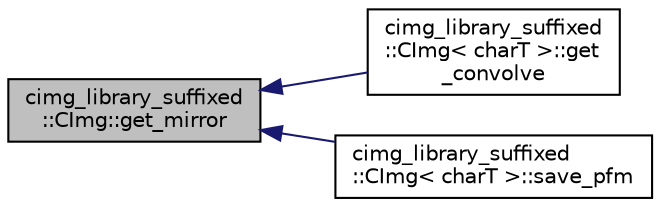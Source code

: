 digraph "cimg_library_suffixed::CImg::get_mirror"
{
  edge [fontname="Helvetica",fontsize="10",labelfontname="Helvetica",labelfontsize="10"];
  node [fontname="Helvetica",fontsize="10",shape=record];
  rankdir="LR";
  Node1 [label="cimg_library_suffixed\l::CImg::get_mirror",height=0.2,width=0.4,color="black", fillcolor="grey75", style="filled" fontcolor="black"];
  Node1 -> Node2 [dir="back",color="midnightblue",fontsize="10",style="solid",fontname="Helvetica"];
  Node2 [label="cimg_library_suffixed\l::CImg\< charT \>::get\l_convolve",height=0.2,width=0.4,color="black", fillcolor="white", style="filled",URL="$structcimg__library__suffixed_1_1_c_img.html#af959a16e4b1fbb33cb15f830804ff427",tooltip="Convolve image by a mask ."];
  Node1 -> Node3 [dir="back",color="midnightblue",fontsize="10",style="solid",fontname="Helvetica"];
  Node3 [label="cimg_library_suffixed\l::CImg\< charT \>::save_pfm",height=0.2,width=0.4,color="black", fillcolor="white", style="filled",URL="$structcimg__library__suffixed_1_1_c_img.html#aa7a88618a9024389ca2e1398118c21da",tooltip="Save image as a PFM file."];
}
